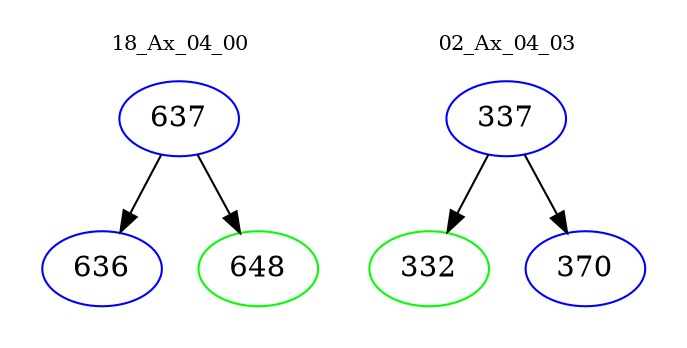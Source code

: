 digraph{
subgraph cluster_0 {
color = white
label = "18_Ax_04_00";
fontsize=10;
T0_637 [label="637", color="blue"]
T0_637 -> T0_636 [color="black"]
T0_636 [label="636", color="blue"]
T0_637 -> T0_648 [color="black"]
T0_648 [label="648", color="green"]
}
subgraph cluster_1 {
color = white
label = "02_Ax_04_03";
fontsize=10;
T1_337 [label="337", color="blue"]
T1_337 -> T1_332 [color="black"]
T1_332 [label="332", color="green"]
T1_337 -> T1_370 [color="black"]
T1_370 [label="370", color="blue"]
}
}
